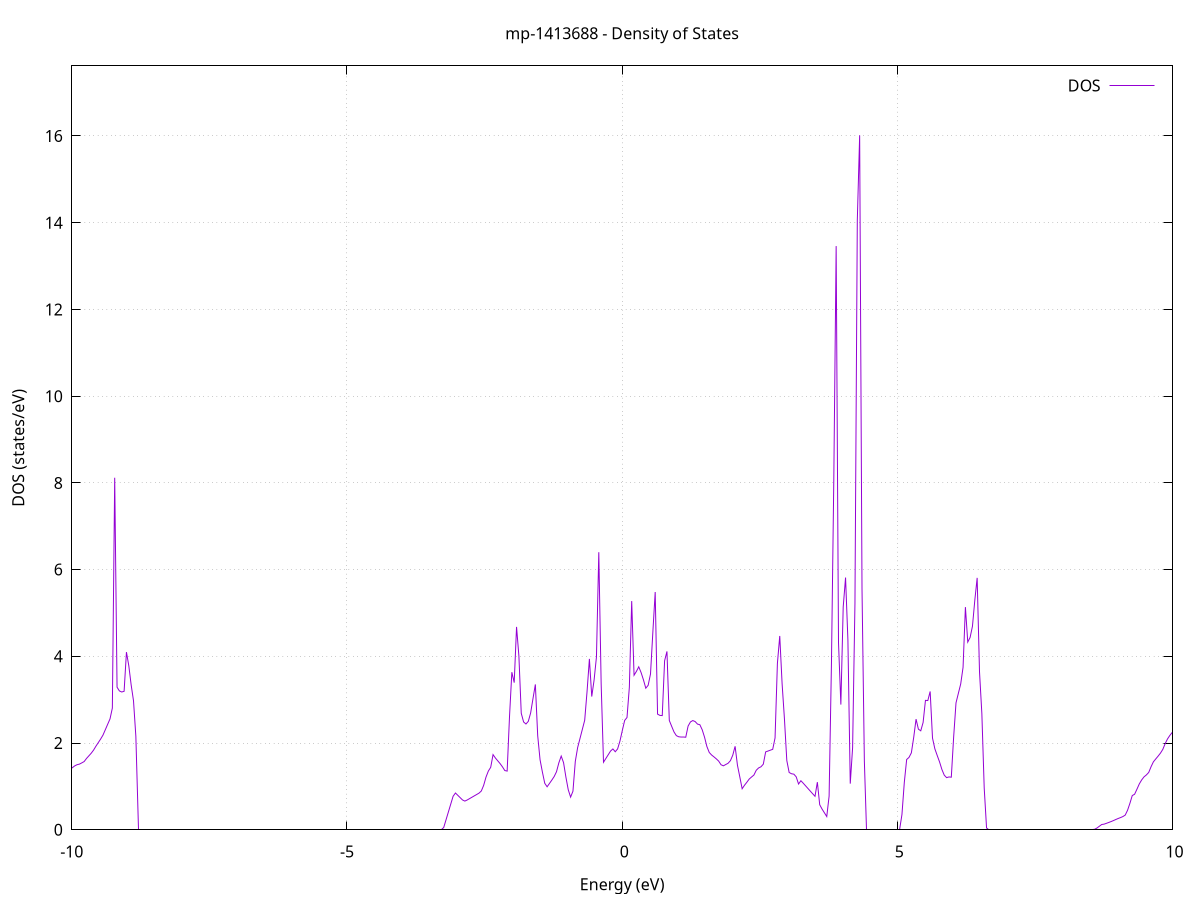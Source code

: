 set title 'mp-1413688 - Density of States'
set xlabel 'Energy (eV)'
set ylabel 'DOS (states/eV)'
set grid
set xrange [-10:10]
set yrange [0:17.617]
set xzeroaxis lt -1
set terminal png size 800,600
set output 'mp-1413688_dos_gnuplot.png'
plot '-' using 1:2 with lines title 'DOS'
-43.978100 0.000000
-43.935400 0.000000
-43.892700 0.000000
-43.850000 0.000000
-43.807300 0.000000
-43.764600 0.000000
-43.721900 0.000000
-43.679200 0.000000
-43.636500 0.000000
-43.593800 0.000000
-43.551100 0.000000
-43.508400 0.000000
-43.465700 0.000000
-43.423000 0.000000
-43.380300 0.000000
-43.337600 0.000000
-43.294900 0.000000
-43.252200 0.000000
-43.209500 0.000000
-43.166800 0.000000
-43.124100 0.000000
-43.081400 0.000000
-43.038700 0.000000
-42.996000 0.000000
-42.953300 0.000000
-42.910600 0.000000
-42.867900 0.000000
-42.825200 0.000000
-42.782500 0.000000
-42.739800 0.000000
-42.697100 0.000000
-42.654400 0.000000
-42.611700 0.000000
-42.569000 0.000000
-42.526300 0.000000
-42.483600 0.000000
-42.440900 0.000000
-42.398200 0.000000
-42.355500 0.000000
-42.312800 0.000000
-42.270100 0.000000
-42.227400 0.000000
-42.184700 0.000000
-42.142000 0.000000
-42.099300 0.000000
-42.056600 0.000000
-42.013900 0.000000
-41.971200 0.000000
-41.928500 0.000000
-41.885800 0.000000
-41.843100 0.000000
-41.800400 0.000000
-41.757700 0.000000
-41.715000 0.000000
-41.672300 0.000000
-41.629600 0.000000
-41.586900 0.000000
-41.544200 0.000000
-41.501500 0.000000
-41.458800 0.000000
-41.416100 0.000000
-41.373400 0.000000
-41.330700 0.000000
-41.288000 0.000000
-41.245300 0.000000
-41.202600 0.000000
-41.159900 0.000000
-41.117200 0.000000
-41.074500 0.000000
-41.031800 0.000000
-40.989100 0.000000
-40.946400 0.000000
-40.903700 0.000000
-40.861000 0.000000
-40.818300 0.000000
-40.775600 0.000000
-40.732900 0.000000
-40.690200 0.000000
-40.647500 0.000000
-40.604800 0.000000
-40.562100 0.000000
-40.519400 0.000000
-40.476700 0.000000
-40.434000 0.000000
-40.391300 0.000000
-40.348600 0.000000
-40.305900 0.000000
-40.263200 0.000000
-40.220500 0.000000
-40.177800 0.000000
-40.135100 0.000000
-40.092400 32.458200
-40.049700 17.524100
-40.007000 55.649700
-39.964300 0.000000
-39.921600 0.000000
-39.878900 0.000000
-39.836200 40.224900
-39.793500 0.000000
-39.750800 0.000000
-39.708100 0.000000
-39.665400 0.000000
-39.622700 0.000000
-39.580000 0.000000
-39.537300 0.000000
-39.494600 0.000000
-39.451900 0.000000
-39.409200 0.000000
-39.366500 0.000000
-39.323800 0.000000
-39.281100 0.000000
-39.238400 0.000000
-39.195700 0.000000
-39.153000 0.000000
-39.110300 0.000000
-39.067600 0.000000
-39.024900 0.000000
-38.982200 0.000000
-38.939500 0.000000
-38.896800 0.000000
-38.854100 0.000000
-38.811400 0.000000
-38.768700 0.000000
-38.726000 0.000000
-38.683300 0.000000
-38.640600 0.000000
-38.597900 0.000000
-38.555200 0.000000
-38.512500 0.000000
-38.469800 0.000000
-38.427100 0.000000
-38.384400 0.000000
-38.341700 0.000000
-38.299000 0.000000
-38.256300 0.000000
-38.213600 0.000000
-38.170900 0.000000
-38.128200 0.000000
-38.085500 0.000000
-38.042800 0.000000
-38.000100 0.000000
-37.957400 0.000000
-37.914700 0.000000
-37.872000 0.000000
-37.829300 0.000000
-37.786600 0.000000
-37.743900 0.000000
-37.701200 0.000000
-37.658500 0.000000
-37.615800 0.000000
-37.573100 0.000000
-37.530400 0.000000
-37.487700 0.000000
-37.445000 0.000000
-37.402300 0.000000
-37.359600 0.000000
-37.316900 0.000000
-37.274200 0.000000
-37.231500 0.000000
-37.188800 0.000000
-37.146100 0.000000
-37.103400 0.000000
-37.060700 0.000000
-37.018000 0.000000
-36.975300 0.000000
-36.932600 0.000000
-36.889900 0.000000
-36.847200 0.000000
-36.804500 0.000000
-36.761800 0.000000
-36.719100 0.000000
-36.676400 0.000000
-36.633700 0.000000
-36.591000 0.000000
-36.548300 0.000000
-36.505600 0.000000
-36.462900 0.000000
-36.420200 0.000000
-36.377500 0.000000
-36.334800 0.000000
-36.292100 0.000000
-36.249400 0.000000
-36.206700 0.000000
-36.164000 0.000000
-36.121300 0.000000
-36.078600 0.000000
-36.035900 0.000000
-35.993200 0.000000
-35.950500 0.000000
-35.907800 0.000000
-35.865100 0.000000
-35.822400 0.000000
-35.779700 0.000000
-35.737000 0.000000
-35.694300 0.000000
-35.651600 0.000000
-35.608900 0.000000
-35.566200 0.000000
-35.523500 0.000000
-35.480800 0.000000
-35.438100 0.000000
-35.395400 0.000000
-35.352700 0.000000
-35.310000 0.000000
-35.267300 0.000000
-35.224600 0.000000
-35.181900 0.000000
-35.139200 0.000000
-35.096500 0.000000
-35.053800 0.000000
-35.011100 0.000000
-34.968400 0.000000
-34.925700 0.000000
-34.883000 0.000000
-34.840300 0.000000
-34.797600 0.000000
-34.754900 0.000000
-34.712200 0.000000
-34.669500 0.000000
-34.626800 0.000000
-34.584100 0.000000
-34.541400 0.000000
-34.498700 0.000000
-34.456000 0.000000
-34.413300 0.000000
-34.370600 0.000000
-34.327900 0.000000
-34.285200 0.000000
-34.242500 0.000000
-34.199800 0.000000
-34.157100 0.000000
-34.114400 0.000000
-34.071700 0.000000
-34.029000 0.000000
-33.986300 0.000000
-33.943600 0.000000
-33.900900 0.000000
-33.858200 0.000000
-33.815500 0.000000
-33.772800 0.000000
-33.730100 0.000000
-33.687400 0.000000
-33.644700 0.000000
-33.602000 0.000000
-33.559300 0.000000
-33.516600 0.000000
-33.473900 0.000000
-33.431200 0.000000
-33.388500 0.000000
-33.345800 0.000000
-33.303100 0.000000
-33.260400 0.000000
-33.217700 0.000000
-33.175000 0.000000
-33.132300 0.000000
-33.089600 0.000000
-33.046900 0.000000
-33.004200 0.000000
-32.961500 0.000000
-32.918800 0.000000
-32.876100 0.000000
-32.833400 0.000000
-32.790700 0.000000
-32.748000 0.000000
-32.705300 0.000000
-32.662600 0.000000
-32.619900 0.000000
-32.577200 0.000000
-32.534500 0.000000
-32.491800 0.000000
-32.449100 0.000000
-32.406400 0.000000
-32.363700 0.000000
-32.321000 0.000000
-32.278300 0.000000
-32.235600 0.000000
-32.192900 0.000000
-32.150200 0.000000
-32.107500 0.000000
-32.064800 0.000000
-32.022100 0.000000
-31.979400 0.000000
-31.936700 0.000000
-31.894000 0.000000
-31.851300 0.000000
-31.808600 0.000000
-31.765900 0.000000
-31.723200 0.000000
-31.680500 0.000000
-31.637800 0.000000
-31.595100 0.000000
-31.552400 0.000000
-31.509700 0.000000
-31.467000 0.000000
-31.424300 0.000000
-31.381600 0.000000
-31.338900 0.000000
-31.296200 0.000000
-31.253500 0.000000
-31.210800 0.000000
-31.168100 0.000000
-31.125400 0.000000
-31.082700 0.000000
-31.040000 0.000000
-30.997300 0.000000
-30.954600 0.000000
-30.911900 0.000000
-30.869200 0.000000
-30.826500 0.000000
-30.783800 0.000000
-30.741100 0.000000
-30.698400 0.000000
-30.655700 0.000000
-30.613000 0.000000
-30.570300 0.000000
-30.527600 0.000000
-30.484900 0.000000
-30.442200 0.000000
-30.399500 0.000000
-30.356800 0.000000
-30.314100 0.000000
-30.271400 0.000000
-30.228700 0.000000
-30.186000 0.000000
-30.143300 0.000000
-30.100600 0.000000
-30.057900 0.000000
-30.015200 0.000000
-29.972500 0.000000
-29.929800 0.000000
-29.887100 0.000000
-29.844400 0.000000
-29.801700 0.000000
-29.759000 0.000000
-29.716300 0.000000
-29.673600 0.000000
-29.630900 0.000000
-29.588200 0.000000
-29.545500 0.000000
-29.502800 0.000000
-29.460100 0.000000
-29.417400 0.000000
-29.374700 0.000000
-29.332000 0.000000
-29.289300 0.000000
-29.246600 0.000000
-29.203900 0.000000
-29.161200 0.000000
-29.118500 0.000000
-29.075800 0.000000
-29.033100 0.000000
-28.990400 0.000000
-28.947700 0.000000
-28.905000 0.000000
-28.862300 0.000000
-28.819600 0.000000
-28.776900 0.000000
-28.734200 0.000000
-28.691500 0.000000
-28.648800 0.000000
-28.606100 0.000000
-28.563400 0.000000
-28.520700 0.000000
-28.478000 0.000000
-28.435300 0.000000
-28.392600 0.000000
-28.349900 0.000000
-28.307200 0.000000
-28.264500 0.000000
-28.221800 0.000000
-28.179100 0.000000
-28.136400 0.000000
-28.093700 0.000000
-28.051000 0.000000
-28.008300 0.000000
-27.965600 0.000000
-27.922900 0.000000
-27.880200 0.000000
-27.837500 0.000000
-27.794800 0.000000
-27.752100 0.000000
-27.709400 0.000000
-27.666700 0.000000
-27.624000 0.000000
-27.581300 0.000000
-27.538600 0.000000
-27.495900 0.000000
-27.453200 0.000000
-27.410500 0.000000
-27.367800 0.000000
-27.325100 0.000000
-27.282400 0.000000
-27.239700 0.000000
-27.197000 0.000000
-27.154300 0.000000
-27.111600 0.000000
-27.068900 0.000000
-27.026200 0.000000
-26.983500 0.000000
-26.940800 0.000000
-26.898100 0.000000
-26.855400 0.000000
-26.812700 0.000000
-26.770000 0.000000
-26.727300 0.000000
-26.684600 0.000000
-26.641900 0.000000
-26.599200 0.000000
-26.556500 0.000000
-26.513800 0.000000
-26.471100 0.000000
-26.428400 0.000000
-26.385700 0.000000
-26.343000 0.000000
-26.300300 0.000000
-26.257600 0.000000
-26.214900 0.000000
-26.172200 0.000000
-26.129500 0.000000
-26.086800 0.000000
-26.044100 0.000000
-26.001400 0.000000
-25.958700 0.000000
-25.916000 0.000000
-25.873300 0.000000
-25.830600 0.000000
-25.787900 0.000000
-25.745200 0.000000
-25.702500 0.000000
-25.659800 0.000000
-25.617100 0.000000
-25.574400 0.000000
-25.531700 0.000000
-25.489000 0.000000
-25.446300 0.000000
-25.403600 0.000000
-25.360900 0.000000
-25.318200 0.000000
-25.275500 0.000000
-25.232800 0.000000
-25.190100 0.000000
-25.147400 0.000000
-25.104700 0.000000
-25.062000 0.000000
-25.019300 0.000000
-24.976600 0.000000
-24.933900 0.000000
-24.891200 0.000000
-24.848500 0.000000
-24.805800 0.000000
-24.763100 0.000000
-24.720400 0.000000
-24.677700 0.000000
-24.635000 0.000000
-24.592300 0.000000
-24.549600 0.000000
-24.506900 0.000000
-24.464200 0.000000
-24.421500 0.000000
-24.378800 0.000000
-24.336100 0.000000
-24.293400 0.000000
-24.250700 0.000000
-24.208000 0.000000
-24.165300 0.000000
-24.122600 0.000000
-24.079900 0.000000
-24.037200 0.000000
-23.994500 0.000000
-23.951800 0.000000
-23.909100 0.000000
-23.866400 0.000000
-23.823700 0.000000
-23.781000 0.000000
-23.738300 0.000000
-23.695600 0.000000
-23.652900 0.000000
-23.610200 0.000000
-23.567500 0.000000
-23.524800 0.000000
-23.482100 0.000000
-23.439400 0.000000
-23.396700 0.000000
-23.354000 0.000000
-23.311300 0.000000
-23.268600 0.000000
-23.225900 0.000000
-23.183200 0.000000
-23.140500 0.000000
-23.097800 0.000000
-23.055100 0.000000
-23.012400 0.000000
-22.969700 0.000000
-22.927000 0.000000
-22.884300 0.000000
-22.841600 0.000000
-22.798900 0.000000
-22.756200 0.000000
-22.713500 0.000000
-22.670800 0.000000
-22.628100 0.000000
-22.585400 0.000000
-22.542700 0.000000
-22.500000 0.000000
-22.457300 0.000000
-22.414600 0.000000
-22.371900 0.000000
-22.329200 0.000000
-22.286500 0.000000
-22.243800 0.000000
-22.201100 0.000000
-22.158400 0.000000
-22.115700 0.000000
-22.073000 0.000000
-22.030300 0.000000
-21.987600 0.000000
-21.944900 0.000000
-21.902200 0.000000
-21.859500 0.000000
-21.816800 0.000000
-21.774100 0.000000
-21.731400 0.000000
-21.688700 0.000000
-21.646000 0.000000
-21.603300 0.000000
-21.560600 0.000000
-21.517900 0.000000
-21.475200 0.000000
-21.432500 0.000000
-21.389800 0.000000
-21.347100 0.000000
-21.304400 0.000000
-21.261700 0.000000
-21.219000 0.000000
-21.176300 0.000000
-21.133600 0.000000
-21.090900 0.000000
-21.048200 0.000000
-21.005500 0.000000
-20.962800 0.000000
-20.920100 0.000000
-20.877400 0.000000
-20.834700 0.000000
-20.792000 0.000000
-20.749300 0.000000
-20.706600 0.000000
-20.663900 0.000000
-20.621200 0.000000
-20.578500 0.000000
-20.535800 0.000000
-20.493100 0.000000
-20.450400 0.000000
-20.407700 0.000000
-20.365000 0.000000
-20.322300 0.000000
-20.279600 0.000000
-20.236900 0.000000
-20.194200 0.000000
-20.151500 0.000000
-20.108800 0.000000
-20.066100 0.000000
-20.023400 0.000000
-19.980700 0.000000
-19.938000 0.000000
-19.895300 0.000000
-19.852600 0.000000
-19.809900 0.000000
-19.767200 0.000000
-19.724500 0.000000
-19.681800 0.000000
-19.639100 0.000000
-19.596400 0.000000
-19.553700 0.000000
-19.511000 0.000000
-19.468300 0.000000
-19.425600 0.000000
-19.382900 0.000000
-19.340200 0.000000
-19.297500 0.000000
-19.254800 0.000000
-19.212100 0.000000
-19.169400 0.000000
-19.126700 0.000000
-19.084000 0.000000
-19.041300 0.000000
-18.998600 0.000000
-18.955900 0.000000
-18.913200 0.000000
-18.870500 0.000000
-18.827800 0.000000
-18.785100 0.000000
-18.742400 0.000000
-18.699700 0.000000
-18.657000 0.000000
-18.614300 0.000000
-18.571600 0.000000
-18.528900 0.000000
-18.486200 0.000000
-18.443500 0.000000
-18.400800 0.000000
-18.358100 0.000000
-18.315400 0.000000
-18.272700 0.000000
-18.230000 0.000000
-18.187300 0.000000
-18.144600 0.000000
-18.101900 0.000000
-18.059200 0.000000
-18.016500 0.000000
-17.973800 0.000000
-17.931100 0.000000
-17.888400 0.000000
-17.845700 0.000000
-17.803000 0.000000
-17.760300 0.000000
-17.717600 0.000000
-17.674900 0.000000
-17.632200 0.000000
-17.589500 0.000000
-17.546800 0.000000
-17.504100 0.000000
-17.461400 0.000000
-17.418700 0.000000
-17.376000 0.000000
-17.333300 0.000000
-17.290600 0.000000
-17.247900 0.000000
-17.205200 0.000000
-17.162500 0.000000
-17.119800 0.000000
-17.077100 0.000000
-17.034400 0.000000
-16.991700 0.000000
-16.949000 0.000000
-16.906300 0.000000
-16.863600 0.000000
-16.820900 0.000000
-16.778200 0.000000
-16.735500 0.000000
-16.692800 0.000000
-16.650100 0.000000
-16.607400 0.000000
-16.564700 0.000000
-16.522000 0.000000
-16.479300 0.000000
-16.436600 0.000000
-16.393900 0.000000
-16.351200 0.000000
-16.308500 0.000000
-16.265800 0.000000
-16.223100 0.000000
-16.180400 0.000000
-16.137700 0.000000
-16.095000 0.000000
-16.052300 0.000000
-16.009600 0.000000
-15.966900 0.000000
-15.924200 0.000000
-15.881500 0.000000
-15.838800 0.000000
-15.796100 0.000000
-15.753400 0.000000
-15.710700 0.000000
-15.668000 0.000000
-15.625300 0.000000
-15.582600 0.000000
-15.539900 0.000000
-15.497200 0.000000
-15.454500 0.000000
-15.411800 0.000000
-15.369100 0.000000
-15.326400 0.000000
-15.283700 0.000000
-15.241000 0.000000
-15.198300 0.000000
-15.155600 0.000000
-15.112900 0.000000
-15.070200 0.000000
-15.027500 0.000000
-14.984800 0.000000
-14.942100 0.000000
-14.899400 0.000000
-14.856700 0.000000
-14.814000 0.000000
-14.771300 0.000000
-14.728600 0.000000
-14.685900 0.000000
-14.643200 0.000000
-14.600500 0.000000
-14.557800 0.000000
-14.515100 0.000000
-14.472400 0.000000
-14.429700 0.000000
-14.387000 0.000000
-14.344300 0.000000
-14.301600 0.000000
-14.258900 0.000000
-14.216200 0.000000
-14.173500 0.000000
-14.130800 0.000000
-14.088100 0.000000
-14.045400 0.000000
-14.002700 0.000000
-13.960000 0.000000
-13.917300 0.000000
-13.874600 0.000000
-13.831900 0.000000
-13.789200 0.000000
-13.746500 0.000000
-13.703800 0.000000
-13.661100 0.000000
-13.618400 0.000000
-13.575700 0.000000
-13.533000 0.000000
-13.490300 0.000000
-13.447600 0.000000
-13.404900 0.000000
-13.362200 0.000000
-13.319500 0.000000
-13.276800 0.000000
-13.234100 0.000000
-13.191400 0.000000
-13.148700 0.000000
-13.106000 0.000000
-13.063300 0.000000
-13.020600 0.000000
-12.977900 0.000000
-12.935200 0.000000
-12.892500 0.000000
-12.849800 0.000000
-12.807100 0.000000
-12.764400 0.000000
-12.721700 0.000000
-12.679000 0.000000
-12.636300 0.000000
-12.593600 0.000000
-12.550900 0.000000
-12.508200 0.000000
-12.465500 0.000000
-12.422800 0.000000
-12.380100 0.000000
-12.337400 0.000000
-12.294700 0.000000
-12.252000 0.000000
-12.209300 0.000000
-12.166600 0.000000
-12.123900 0.000000
-12.081200 0.000000
-12.038500 0.000000
-11.995800 0.000000
-11.953100 0.000000
-11.910400 0.000000
-11.867700 0.000000
-11.825000 0.000000
-11.782300 0.000000
-11.739600 0.000000
-11.696900 0.000000
-11.654200 0.000000
-11.611500 0.000000
-11.568800 0.137700
-11.526100 0.407600
-11.483400 0.677600
-11.440700 0.391200
-11.398000 0.415600
-11.355300 0.439900
-11.312600 0.464200
-11.269900 0.488600
-11.227200 0.486300
-11.184500 0.463400
-11.141800 0.441500
-11.099100 0.450900
-11.056400 0.461300
-11.013700 0.471600
-10.971000 0.482000
-10.928300 0.492300
-10.885600 0.502700
-10.842900 0.513000
-10.800200 0.494700
-10.757500 0.498200
-10.714800 0.501700
-10.672100 0.505100
-10.629400 0.508600
-10.586700 0.516000
-10.544000 0.523900
-10.501300 0.531900
-10.458600 0.539800
-10.415900 0.547800
-10.373200 0.634500
-10.330500 1.309700
-10.287800 1.188300
-10.245100 1.258200
-10.202400 1.331400
-10.159700 1.391300
-10.117000 1.352100
-10.074300 1.353800
-10.031600 1.393000
-9.988900 1.432900
-9.946200 1.474000
-9.903500 1.500900
-9.860800 1.514400
-9.818100 1.543000
-9.775400 1.573200
-9.732700 1.644500
-9.690000 1.704700
-9.647300 1.764800
-9.604600 1.836900
-9.561900 1.926700
-9.519200 2.009100
-9.476500 2.091500
-9.433800 2.181900
-9.391100 2.306600
-9.348400 2.431700
-9.305700 2.556700
-9.263000 2.806400
-9.220300 8.118100
-9.177600 3.287700
-9.134900 3.202100
-9.092200 3.177400
-9.049500 3.193600
-9.006800 4.097300
-8.964100 3.782300
-8.921400 3.342100
-8.878700 2.975700
-8.836000 2.155800
-8.793300 0.000000
-8.750600 0.000000
-8.707900 0.000000
-8.665200 0.000000
-8.622500 0.000000
-8.579800 0.000000
-8.537100 0.000000
-8.494400 0.000000
-8.451700 0.000000
-8.409000 0.000000
-8.366300 0.000000
-8.323600 0.000000
-8.280900 0.000000
-8.238200 0.000000
-8.195500 0.000000
-8.152800 0.000000
-8.110100 0.000000
-8.067400 0.000000
-8.024700 0.000000
-7.982000 0.000000
-7.939300 0.000000
-7.896600 0.000000
-7.853900 0.000000
-7.811200 0.000000
-7.768500 0.000000
-7.725800 0.000000
-7.683100 0.000000
-7.640400 0.000000
-7.597700 0.000000
-7.555000 0.000000
-7.512300 0.000000
-7.469600 0.000000
-7.426900 0.000000
-7.384200 0.000000
-7.341500 0.000000
-7.298800 0.000000
-7.256100 0.000000
-7.213400 0.000000
-7.170700 0.000000
-7.128000 0.000000
-7.085300 0.000000
-7.042600 0.000000
-6.999900 0.000000
-6.957200 0.000000
-6.914500 0.000000
-6.871800 0.000000
-6.829100 0.000000
-6.786400 0.000000
-6.743700 0.000000
-6.701000 0.000000
-6.658300 0.000000
-6.615600 0.000000
-6.572900 0.000000
-6.530200 0.000000
-6.487500 0.000000
-6.444800 0.000000
-6.402100 0.000000
-6.359400 0.000000
-6.316700 0.000000
-6.274000 0.000000
-6.231300 0.000000
-6.188600 0.000000
-6.145900 0.000000
-6.103200 0.000000
-6.060500 0.000000
-6.017800 0.000000
-5.975100 0.000000
-5.932400 0.000000
-5.889700 0.000000
-5.847000 0.000000
-5.804300 0.000000
-5.761600 0.000000
-5.718900 0.000000
-5.676200 0.000000
-5.633500 0.000000
-5.590800 0.000000
-5.548100 0.000000
-5.505400 0.000000
-5.462700 0.000000
-5.420000 0.000000
-5.377300 0.000000
-5.334600 0.000000
-5.291900 0.000000
-5.249200 0.000000
-5.206500 0.000000
-5.163800 0.000000
-5.121100 0.000000
-5.078400 0.000000
-5.035700 0.000000
-4.993000 0.000000
-4.950300 0.000000
-4.907600 0.000000
-4.864900 0.000000
-4.822200 0.000000
-4.779500 0.000000
-4.736800 0.000000
-4.694100 0.000000
-4.651400 0.000000
-4.608700 0.000000
-4.566000 0.000000
-4.523300 0.000000
-4.480600 0.000000
-4.437900 0.000000
-4.395200 0.000000
-4.352500 0.000000
-4.309800 0.000000
-4.267100 0.000000
-4.224400 0.000000
-4.181700 0.000000
-4.139000 0.000000
-4.096300 0.000000
-4.053600 0.000000
-4.010900 0.000000
-3.968200 0.000000
-3.925500 0.000000
-3.882800 0.000000
-3.840100 0.000000
-3.797400 0.000000
-3.754700 0.000000
-3.712000 0.000000
-3.669300 0.000000
-3.626600 0.000000
-3.583900 0.000000
-3.541200 0.000000
-3.498500 0.000000
-3.455800 0.000000
-3.413100 0.000000
-3.370400 0.000000
-3.327700 0.000000
-3.285000 0.000000
-3.242300 0.051600
-3.199600 0.231900
-3.156900 0.412100
-3.114200 0.592400
-3.071500 0.772600
-3.028800 0.848000
-2.986100 0.794700
-2.943400 0.741300
-2.900700 0.687900
-2.858000 0.661500
-2.815300 0.687100
-2.772600 0.718500
-2.729900 0.749900
-2.687200 0.781300
-2.644500 0.812700
-2.601800 0.844100
-2.559100 0.894000
-2.516400 1.023700
-2.473700 1.215100
-2.431000 1.354200
-2.388300 1.440700
-2.345600 1.733400
-2.302900 1.655000
-2.260200 1.590300
-2.217500 1.525700
-2.174800 1.451900
-2.132100 1.366000
-2.089400 1.353600
-2.046700 2.605600
-2.004000 3.634200
-1.961300 3.393000
-1.918600 4.678600
-1.875900 4.004200
-1.833200 2.687100
-1.790500 2.485800
-1.747800 2.439500
-1.705100 2.500200
-1.662400 2.695600
-1.619700 3.027600
-1.577000 3.352300
-1.534300 2.169100
-1.491600 1.615300
-1.448900 1.330400
-1.406200 1.072400
-1.363500 0.991700
-1.320800 1.067700
-1.278100 1.145300
-1.235400 1.227000
-1.192700 1.338800
-1.150000 1.544200
-1.107300 1.699600
-1.064600 1.548200
-1.021900 1.215200
-0.979200 0.922600
-0.936500 0.753200
-0.893800 0.890000
-0.851100 1.576800
-0.808400 1.896600
-0.765700 2.106700
-0.723000 2.316700
-0.680300 2.526600
-0.637600 3.189000
-0.594900 3.940100
-0.552200 3.072800
-0.509500 3.455300
-0.466800 3.984500
-0.424100 6.400900
-0.381400 3.373100
-0.338700 1.557700
-0.296000 1.643700
-0.253300 1.729800
-0.210600 1.815700
-0.167900 1.864200
-0.125200 1.799500
-0.082500 1.864400
-0.039800 2.045700
0.002900 2.288000
0.045600 2.521000
0.088300 2.589200
0.131000 3.288700
0.173700 5.273900
0.216400 3.563800
0.259100 3.652300
0.301800 3.758000
0.344500 3.625200
0.387200 3.457400
0.429900 3.264900
0.472600 3.332000
0.515300 3.592900
0.558000 4.557300
0.600700 5.483500
0.643400 2.667200
0.686100 2.637800
0.728800 2.633600
0.771500 3.897600
0.814200 4.113400
0.856900 2.521000
0.899600 2.387200
0.942300 2.255800
0.985000 2.171300
1.027700 2.144700
1.070400 2.138800
1.113100 2.139300
1.155800 2.134500
1.198500 2.392300
1.241200 2.487000
1.283900 2.519100
1.326600 2.495700
1.369300 2.437200
1.412000 2.422800
1.454700 2.306900
1.497400 2.134400
1.540100 1.919200
1.582800 1.782800
1.625500 1.724400
1.668200 1.681300
1.710900 1.635700
1.753600 1.583900
1.796300 1.500500
1.839000 1.474900
1.881700 1.504300
1.924400 1.533300
1.967100 1.593100
2.009800 1.718900
2.052500 1.925100
2.095200 1.488600
2.137900 1.219600
2.180600 0.946100
2.223300 1.026900
2.266000 1.096000
2.308700 1.169700
2.351400 1.217100
2.394100 1.261900
2.436800 1.372500
2.479500 1.426400
2.522200 1.452100
2.564900 1.512900
2.607600 1.795900
2.650300 1.815800
2.693000 1.835600
2.735700 1.855400
2.778400 2.117500
2.821100 3.835800
2.863800 4.470200
2.906500 3.368200
2.949200 2.553900
2.991900 1.597200
3.034600 1.321100
3.077300 1.292100
3.120000 1.282600
3.162700 1.220800
3.205400 1.055500
3.248100 1.131000
3.290800 1.073600
3.333500 1.012900
3.376200 0.952200
3.418900 0.891500
3.461600 0.830900
3.504300 0.771900
3.547000 1.098400
3.589700 0.577600
3.632400 0.477800
3.675100 0.391500
3.717800 0.305200
3.760500 0.775900
3.803200 3.839700
3.845900 8.086000
3.888600 13.461700
3.931300 4.314700
3.974000 2.887700
4.016700 5.136200
4.059400 5.816600
4.102100 4.374100
4.144800 1.063800
4.187500 1.894300
4.230200 5.222700
4.272900 14.055900
4.315600 16.015300
4.358300 5.565500
4.401000 1.587300
4.443700 0.000000
4.486400 0.000000
4.529100 0.000000
4.571800 0.000000
4.614500 0.000000
4.657200 0.000000
4.699900 0.000000
4.742600 0.000000
4.785300 0.000000
4.828000 0.000000
4.870700 0.000000
4.913400 0.000000
4.956100 0.000000
4.998800 0.000000
5.041500 0.005700
5.084200 0.353200
5.126900 1.091700
5.169600 1.620500
5.212300 1.669300
5.255000 1.774000
5.297700 2.130000
5.340400 2.551800
5.383100 2.319800
5.425800 2.282200
5.468500 2.474700
5.511200 2.984500
5.553900 2.980000
5.596600 3.189900
5.639300 2.115000
5.682000 1.867300
5.724700 1.713800
5.767400 1.564600
5.810100 1.389900
5.852800 1.259500
5.895500 1.202400
5.938200 1.218400
5.980900 1.212900
6.023600 2.142200
6.066300 2.927100
6.109000 3.146100
6.151700 3.363500
6.194400 3.745200
6.237100 5.135400
6.279800 4.328700
6.322500 4.436100
6.365200 4.693300
6.407900 5.291900
6.450600 5.809500
6.493300 3.644600
6.536000 2.677700
6.578700 0.965200
6.621400 0.041900
6.664100 0.000000
6.706800 0.000000
6.749500 0.000000
6.792200 0.000000
6.834900 0.000000
6.877600 0.000000
6.920300 0.000000
6.963000 0.000000
7.005700 0.000000
7.048400 0.000000
7.091100 0.000000
7.133800 0.000000
7.176500 0.000000
7.219200 0.000000
7.261900 0.000000
7.304600 0.000000
7.347300 0.000000
7.390000 0.000000
7.432700 0.000000
7.475400 0.000000
7.518100 0.000000
7.560800 0.000000
7.603500 0.000000
7.646200 0.000000
7.688900 0.000000
7.731600 0.000000
7.774300 0.000000
7.817000 0.000000
7.859700 0.000000
7.902400 0.000000
7.945100 0.000000
7.987800 0.000000
8.030500 0.000000
8.073200 0.000000
8.115900 0.000000
8.158600 0.000000
8.201300 0.000000
8.244000 0.000000
8.286700 0.000000
8.329400 0.000000
8.372100 0.000000
8.414800 0.000000
8.457500 0.000000
8.500200 0.000000
8.542900 0.000000
8.585600 0.011400
8.628300 0.041400
8.671000 0.081700
8.713700 0.121800
8.756400 0.129700
8.799100 0.148800
8.841800 0.168600
8.884500 0.189800
8.927200 0.212400
8.969900 0.236900
9.012600 0.260300
9.055300 0.280900
9.098000 0.304500
9.140700 0.338200
9.183400 0.450400
9.226100 0.609900
9.268800 0.789400
9.311500 0.819200
9.354200 0.936600
9.396900 1.057700
9.439600 1.149300
9.482300 1.219800
9.525000 1.264200
9.567700 1.321800
9.610400 1.454100
9.653100 1.567300
9.695800 1.633500
9.738500 1.698500
9.781200 1.767600
9.823900 1.854000
9.866600 1.986600
9.909300 2.094800
9.952000 2.176400
9.994700 2.244200
10.037400 2.298500
10.080100 2.334500
10.122800 2.484600
10.165500 2.564000
10.208200 2.580300
10.250900 2.444500
10.293600 2.452100
10.336300 2.040900
10.379000 1.946100
10.421700 1.601700
10.464400 1.283900
10.507100 1.021000
10.549800 0.883800
10.592500 0.820700
10.635200 0.836600
10.677900 0.895500
10.720600 0.972900
10.763300 1.070000
10.806000 1.160100
10.848700 1.240700
10.891400 1.346400
10.934100 1.553000
10.976800 1.631600
11.019500 1.582700
11.062200 1.708400
11.104900 1.783900
11.147600 1.882900
11.190300 1.820500
11.233000 1.636500
11.275700 1.571900
11.318400 1.665100
11.361100 1.520000
11.403800 1.528900
11.446500 1.825100
11.489200 1.934200
11.531900 2.153700
11.574600 2.403000
11.617300 2.423100
11.660000 2.399100
11.702700 2.402800
11.745400 2.416500
11.788100 2.453200
11.830800 2.533500
11.873500 2.561400
11.916200 2.556600
11.958900 2.555400
12.001600 2.510700
12.044300 2.458700
12.087000 2.385400
12.129700 2.351400
12.172400 2.339500
12.215100 2.347600
12.257800 2.372100
12.300500 2.426700
12.343200 2.543000
12.385900 2.781100
12.428600 2.213000
12.471300 1.948700
12.514000 2.108200
12.556700 2.323000
12.599400 2.350600
12.642100 2.217500
12.684800 2.211900
12.727500 2.136200
12.770200 2.101100
12.812900 2.137700
12.855600 2.241000
12.898300 2.455900
12.941000 2.740600
12.983700 3.111300
13.026400 3.452800
13.069100 3.645000
13.111800 3.737200
13.154500 3.642800
13.197200 3.613400
13.239900 3.636200
13.282600 3.624600
13.325300 3.155400
13.368000 3.003500
13.410700 2.829900
13.453400 2.721000
13.496100 2.312200
13.538800 2.188200
13.581500 2.104700
13.624200 2.057200
13.666900 1.945700
13.709600 1.975000
13.752300 2.747300
13.795000 1.965600
13.837700 2.293200
13.880400 2.084800
13.923100 2.234500
13.965800 2.451700
14.008500 2.537400
14.051200 2.592300
14.093900 2.857700
14.136600 2.933000
14.179300 3.105900
14.222000 4.421200
14.264700 2.721200
14.307400 2.108700
14.350100 1.978500
14.392800 1.962600
14.435500 1.916100
14.478200 1.959300
14.520900 2.060000
14.563600 2.001400
14.606300 2.021900
14.649000 2.563300
14.691700 2.674600
14.734400 3.116400
14.777100 2.886900
14.819800 2.845000
14.862500 2.880400
14.905200 2.804500
14.947900 2.621400
14.990600 2.552700
15.033300 2.576700
15.076000 2.632200
15.118700 2.642800
15.161400 2.359500
15.204100 1.998200
15.246800 1.891200
15.289500 1.804100
15.332200 1.727700
15.374900 1.665100
15.417600 1.594700
15.460300 1.586500
15.503000 1.925600
15.545700 2.346200
15.588400 2.634300
15.631100 2.511500
15.673800 2.199800
15.716500 2.174100
15.759200 2.455800
15.801900 2.816300
15.844600 3.033300
15.887300 3.046500
15.930000 2.742900
15.972700 2.640400
16.015400 2.312800
16.058100 2.006600
16.100800 1.847500
16.143500 1.642800
16.186200 1.459300
16.228900 1.483600
16.271600 1.596300
16.314300 1.869100
16.357000 1.806600
16.399700 1.789500
16.442400 1.885400
16.485100 2.055400
16.527800 2.282100
16.570500 2.474600
16.613200 2.178500
16.655900 1.988400
16.698600 2.030900
16.741300 2.051000
16.784000 2.097600
16.826700 2.183600
16.869400 2.191600
16.912100 2.185400
16.954800 2.184900
16.997500 2.138800
17.040200 2.084200
17.082900 2.035700
17.125600 2.265200
17.168300 2.054500
17.211000 1.907900
17.253700 1.841700
17.296400 1.849700
17.339100 1.910600
17.381800 1.937100
17.424500 1.901900
17.467200 1.831600
17.509900 1.820300
17.552600 1.854300
17.595300 1.935700
17.638000 1.905200
17.680700 2.065200
17.723400 2.217600
17.766100 2.123100
17.808800 2.129100
17.851500 2.130400
17.894200 2.145000
17.936900 2.202800
17.979600 2.217900
18.022300 2.261800
18.065000 2.208400
18.107700 2.156900
18.150400 2.245300
18.193100 2.413000
18.235800 2.526500
18.278500 2.224700
18.321200 2.214700
18.363900 2.151300
18.406600 2.126900
18.449300 2.153800
18.492000 2.352900
18.534700 2.300900
18.577400 2.269000
18.620100 2.398500
18.662800 2.348700
18.705500 2.401100
18.748200 2.382100
18.790900 2.337500
18.833600 2.296600
18.876300 2.242800
18.919000 2.425600
18.961700 2.238100
19.004400 2.198400
19.047100 2.227500
19.089800 2.226300
19.132500 2.190700
19.175200 2.149700
19.217900 2.086900
19.260600 1.982100
19.303300 1.914900
19.346000 1.883700
19.388700 1.841800
19.431400 1.816000
19.474100 1.917300
19.516800 2.008400
19.559500 2.126700
19.602200 2.198100
19.644900 2.044300
19.687600 1.937000
19.730300 1.880300
19.773000 1.822900
19.815700 1.763500
19.858400 1.708400
19.901100 1.688500
19.943800 1.722000
19.986500 1.773700
20.029200 1.841200
20.071900 1.984500
20.114600 2.007900
20.157300 1.942400
20.200000 1.809000
20.242700 1.784900
20.285400 1.775800
20.328100 1.809000
20.370800 1.927500
20.413500 1.837200
20.456200 1.857300
20.498900 1.848900
20.541600 1.832200
20.584300 1.822200
20.627000 1.816800
20.669700 1.823600
20.712400 1.845800
20.755100 1.799700
20.797800 1.802400
20.840500 1.825200
20.883200 1.859900
20.925900 1.956700
20.968600 2.187000
21.011300 2.297000
21.054000 2.280200
21.096700 2.113800
21.139400 2.059000
21.182100 2.102200
21.224800 2.010500
21.267500 1.958200
21.310200 1.952700
21.352900 1.984200
21.395600 2.004200
21.438300 2.007200
21.481000 1.986600
21.523700 1.996400
21.566400 2.045100
21.609100 2.123400
21.651800 2.176100
21.694500 2.198000
21.737200 2.192700
21.779900 2.198100
21.822600 2.149900
21.865300 2.117100
21.908000 2.009400
21.950700 2.003500
21.993400 1.981400
22.036100 1.993700
22.078800 2.020300
22.121500 1.873900
22.164200 1.746100
22.206900 1.656700
22.249600 1.586200
22.292300 1.509600
22.335000 1.435600
22.377700 1.423400
22.420400 1.449600
22.463100 1.471400
22.505800 1.556300
22.548500 1.625700
22.591200 1.671900
22.633900 1.705400
22.676600 1.748700
22.719300 1.813600
22.762000 1.862600
22.804700 1.881100
22.847400 1.931400
22.890100 2.037000
22.932800 2.114000
22.975500 2.184800
23.018200 2.157400
23.060900 2.099600
23.103600 2.005200
23.146300 1.870000
23.189000 1.743400
23.231700 1.632300
23.274400 1.568500
23.317100 1.601700
23.359800 1.581700
23.402500 1.455900
23.445200 1.460200
23.487900 1.544600
23.530600 1.636800
23.573300 1.725800
23.616000 1.838400
23.658700 1.992800
23.701400 2.131900
23.744100 2.251400
23.786800 2.362900
23.829500 2.462600
23.872200 2.629700
23.914900 2.665700
23.957600 2.535200
24.000300 2.257500
24.043000 2.067200
24.085700 1.912100
24.128400 1.799400
24.171100 1.773000
24.213800 1.941000
24.256500 1.975100
24.299200 2.152800
24.341900 2.090300
24.384600 2.099900
24.427300 2.288300
24.470000 2.730100
24.512700 2.973800
24.555400 2.836100
24.598100 2.609800
24.640800 2.235800
24.683500 2.324700
24.726200 2.487500
24.768900 2.658700
24.811600 2.854700
24.854300 2.912600
24.897000 3.004600
24.939700 3.137900
24.982400 3.427300
25.025100 3.091700
25.067800 2.774500
25.110500 2.639600
25.153200 2.481200
25.195900 2.403300
25.238600 2.371300
25.281300 2.486300
25.324000 2.727000
25.366700 2.888100
25.409400 2.911400
25.452100 2.646300
25.494800 2.496100
25.537500 2.392300
25.580200 2.265400
25.622900 2.220400
25.665600 2.230700
25.708300 2.234800
25.751000 2.243700
25.793700 2.331700
25.836400 2.169200
25.879100 2.124500
25.921800 2.154200
25.964500 2.319900
26.007200 2.509800
26.049900 2.540400
26.092600 2.593700
26.135300 2.613700
26.178000 2.484800
26.220700 2.364100
26.263400 2.361800
26.306100 2.466000
26.348800 2.723300
26.391500 2.731400
26.434200 2.598800
26.476900 2.449200
26.519600 2.443400
26.562300 2.642600
26.605000 2.722300
26.647700 2.800600
26.690400 2.890200
26.733100 2.803900
26.775800 2.734000
26.818500 2.742600
26.861200 2.723100
26.903900 2.892400
26.946600 2.745300
26.989300 2.740600
27.032000 2.846600
27.074700 2.624300
27.117400 2.649900
27.160100 2.636400
27.202800 2.648500
27.245500 2.531800
27.288200 2.367600
27.330900 2.275700
27.373600 2.185900
27.416300 2.120600
27.459000 2.160200
27.501700 2.212000
27.544400 2.225300
27.587100 2.211100
27.629800 2.195100
27.672500 2.411300
27.715200 2.458500
27.757900 2.271800
27.800600 2.293100
27.843300 2.357500
27.886000 2.368100
27.928700 2.360700
27.971400 2.449500
28.014100 2.453700
28.056800 2.106200
28.099500 2.003500
28.142200 2.068700
28.184900 2.233000
28.227600 2.271700
28.270300 2.281000
28.313000 2.278800
28.355700 2.306100
28.398400 2.268300
28.441100 2.262200
28.483800 2.272300
28.526500 2.275700
28.569200 2.325700
28.611900 2.385900
28.654600 2.406800
28.697300 2.359000
28.740000 2.368300
28.782700 2.444700
28.825400 2.612900
28.868100 2.952600
28.910800 3.228200
28.953500 3.175800
28.996200 3.417300
29.038900 3.625200
29.081600 3.660100
29.124300 3.453400
29.167000 2.951300
29.209700 2.689600
29.252400 2.460700
29.295100 2.493800
29.337800 2.542600
29.380500 2.562000
29.423200 2.601500
29.465900 2.641200
29.508600 2.754500
29.551300 2.871500
29.594000 3.065200
29.636700 3.046000
29.679400 3.100800
29.722100 3.066200
29.764800 3.002300
29.807500 2.973300
29.850200 2.966400
29.892900 2.936000
29.935600 3.018000
29.978300 3.299000
30.021000 3.607300
30.063700 3.716800
30.106400 3.538400
30.149100 3.383600
30.191800 3.317700
30.234500 3.079000
30.277200 3.048400
30.319900 2.816800
30.362600 2.759500
30.405300 2.657500
30.448000 2.599500
30.490700 2.547400
30.533400 2.494100
30.576100 2.296800
30.618800 2.268800
30.661500 2.285800
30.704200 2.396000
30.746900 2.564100
30.789600 2.707000
30.832300 2.934600
30.875000 3.077200
30.917700 3.183900
30.960400 2.986900
31.003100 2.912800
31.045800 2.814200
31.088500 2.702000
31.131200 2.540300
31.173900 2.450600
31.216600 2.427900
31.259300 2.339800
31.302000 2.138600
31.344700 1.923100
31.387400 1.745600
31.430100 1.669600
31.472800 1.646700
31.515500 1.626200
31.558200 1.611600
31.600900 1.620300
31.643600 1.654300
31.686300 1.731100
31.729000 1.813300
31.771700 1.966800
31.814400 2.077500
31.857100 2.266300
31.899800 2.241200
31.942500 2.266900
31.985200 2.300600
32.027900 2.559300
32.070600 2.733600
32.113300 2.593700
32.156000 2.711700
32.198700 2.623700
32.241400 2.664200
32.284100 2.698600
32.326800 2.711500
32.369500 2.878300
32.412200 2.971500
32.454900 3.111200
32.497600 3.167800
32.540300 3.158500
32.583000 3.168900
32.625700 3.071400
32.668400 3.072800
32.711100 3.078400
32.753800 3.013200
32.796500 2.941700
32.839200 2.917400
32.881900 2.822700
32.924600 2.443100
32.967300 2.347600
33.010000 2.429800
33.052700 2.599800
33.095400 2.791500
33.138100 2.891400
33.180800 3.055100
33.223500 3.079100
33.266200 3.156300
33.308900 3.130000
33.351600 3.099300
33.394300 2.912900
33.437000 2.842100
33.479700 2.867900
33.522400 2.638200
33.565100 2.539800
33.607800 2.545200
33.650500 2.616300
33.693200 2.787700
33.735900 2.885000
33.778600 2.894100
33.821300 2.846000
33.864000 2.648900
33.906700 2.495100
33.949400 2.371400
33.992100 2.333000
34.034800 2.302200
34.077500 2.377400
34.120200 2.432700
34.162900 2.504600
34.205600 2.597100
34.248300 2.656400
34.291000 2.683800
34.333700 2.511200
34.376400 2.472300
34.419100 2.405100
34.461800 2.423900
34.504500 2.479800
34.547200 2.601900
34.589900 2.739200
34.632600 2.884400
34.675300 3.051000
34.718000 3.208700
34.760700 3.213100
34.803400 3.178400
34.846100 3.183600
34.888800 3.111100
34.931500 3.096600
34.974200 3.226400
35.016900 3.118800
35.059600 2.927300
35.102300 2.891300
35.145000 2.912600
35.187700 2.868000
35.230400 2.825600
35.273100 2.869500
35.315800 2.992600
35.358500 3.177000
35.401200 3.378300
35.443900 3.559000
35.486600 3.659200
35.529300 3.591800
35.572000 3.419700
35.614700 3.231500
35.657400 3.021800
35.700100 2.877700
35.742800 2.882700
35.785500 2.941600
35.828200 3.105300
35.870900 3.404400
35.913600 3.849500
35.956300 3.829900
35.999000 3.051200
36.041700 2.651600
36.084400 2.679600
36.127100 3.174900
36.169800 2.786600
36.212500 2.212900
36.255200 1.720800
36.297900 1.488000
36.340600 1.320800
36.383300 1.188100
36.426000 1.072900
36.468700 0.884900
36.511400 0.807200
36.554100 0.756100
36.596800 0.687400
36.639500 0.620300
36.682200 0.583300
36.724900 0.601400
36.767600 0.399100
36.810300 0.333200
36.853000 0.281800
36.895700 0.244300
36.938400 0.210300
36.981100 0.177700
37.023800 0.148700
37.066500 0.129300
37.109200 0.115400
37.151900 0.102100
37.194600 0.089200
37.237300 0.076800
37.280000 0.064800
37.322700 0.053100
37.365400 0.041800
37.408100 0.030800
37.450800 0.020100
37.493500 0.009700
37.536200 0.000100
37.578900 0.000000
37.621600 0.000000
37.664300 0.000000
37.707000 0.000000
37.749700 0.000000
37.792400 0.000000
37.835100 0.000000
37.877800 0.000000
37.920500 0.000000
37.963200 0.000000
38.005900 0.000000
38.048600 0.000000
38.091300 0.000000
38.134000 0.000000
38.176700 0.000000
38.219400 0.000000
38.262100 0.000000
38.304800 0.000000
38.347500 0.000000
38.390200 0.000000
38.432900 0.000000
38.475600 0.000000
38.518300 0.000000
38.561000 0.000000
38.603700 0.000000
38.646400 0.000000
38.689100 0.000000
38.731800 0.000000
38.774500 0.000000
38.817200 0.000000
38.859900 0.000000
38.902600 0.000000
38.945300 0.000000
38.988000 0.000000
39.030700 0.000000
39.073400 0.000000
39.116100 0.000000
39.158800 0.000000
39.201500 0.000000
39.244200 0.000000
39.286900 0.000000
39.329600 0.000000
39.372300 0.000000
39.415000 0.000000
39.457700 0.000000
39.500400 0.000000
39.543100 0.000000
39.585800 0.000000
39.628500 0.000000
39.671200 0.000000
39.713900 0.000000
39.756600 0.000000
39.799300 0.000000
39.842000 0.000000
39.884700 0.000000
39.927400 0.000000
39.970100 0.000000
40.012800 0.000000
40.055500 0.000000
40.098200 0.000000
40.140900 0.000000
40.183600 0.000000
40.226300 0.000000
40.269000 0.000000
40.311700 0.000000
40.354400 0.000000
40.397100 0.000000
40.439800 0.000000
40.482500 0.000000
40.525200 0.000000
40.567900 0.000000
40.610600 0.000000
40.653300 0.000000
40.696000 0.000000
40.738700 0.000000
40.781400 0.000000
40.824100 0.000000
40.866800 0.000000
40.909500 0.000000
40.952200 0.000000
40.994900 0.000000
41.037600 0.000000
41.080300 0.000000
41.123000 0.000000
41.165700 0.000000
41.208400 0.000000
41.251100 0.000000
41.293800 0.000000
41.336500 0.000000
41.379200 0.000000
41.421900 0.000000
e

